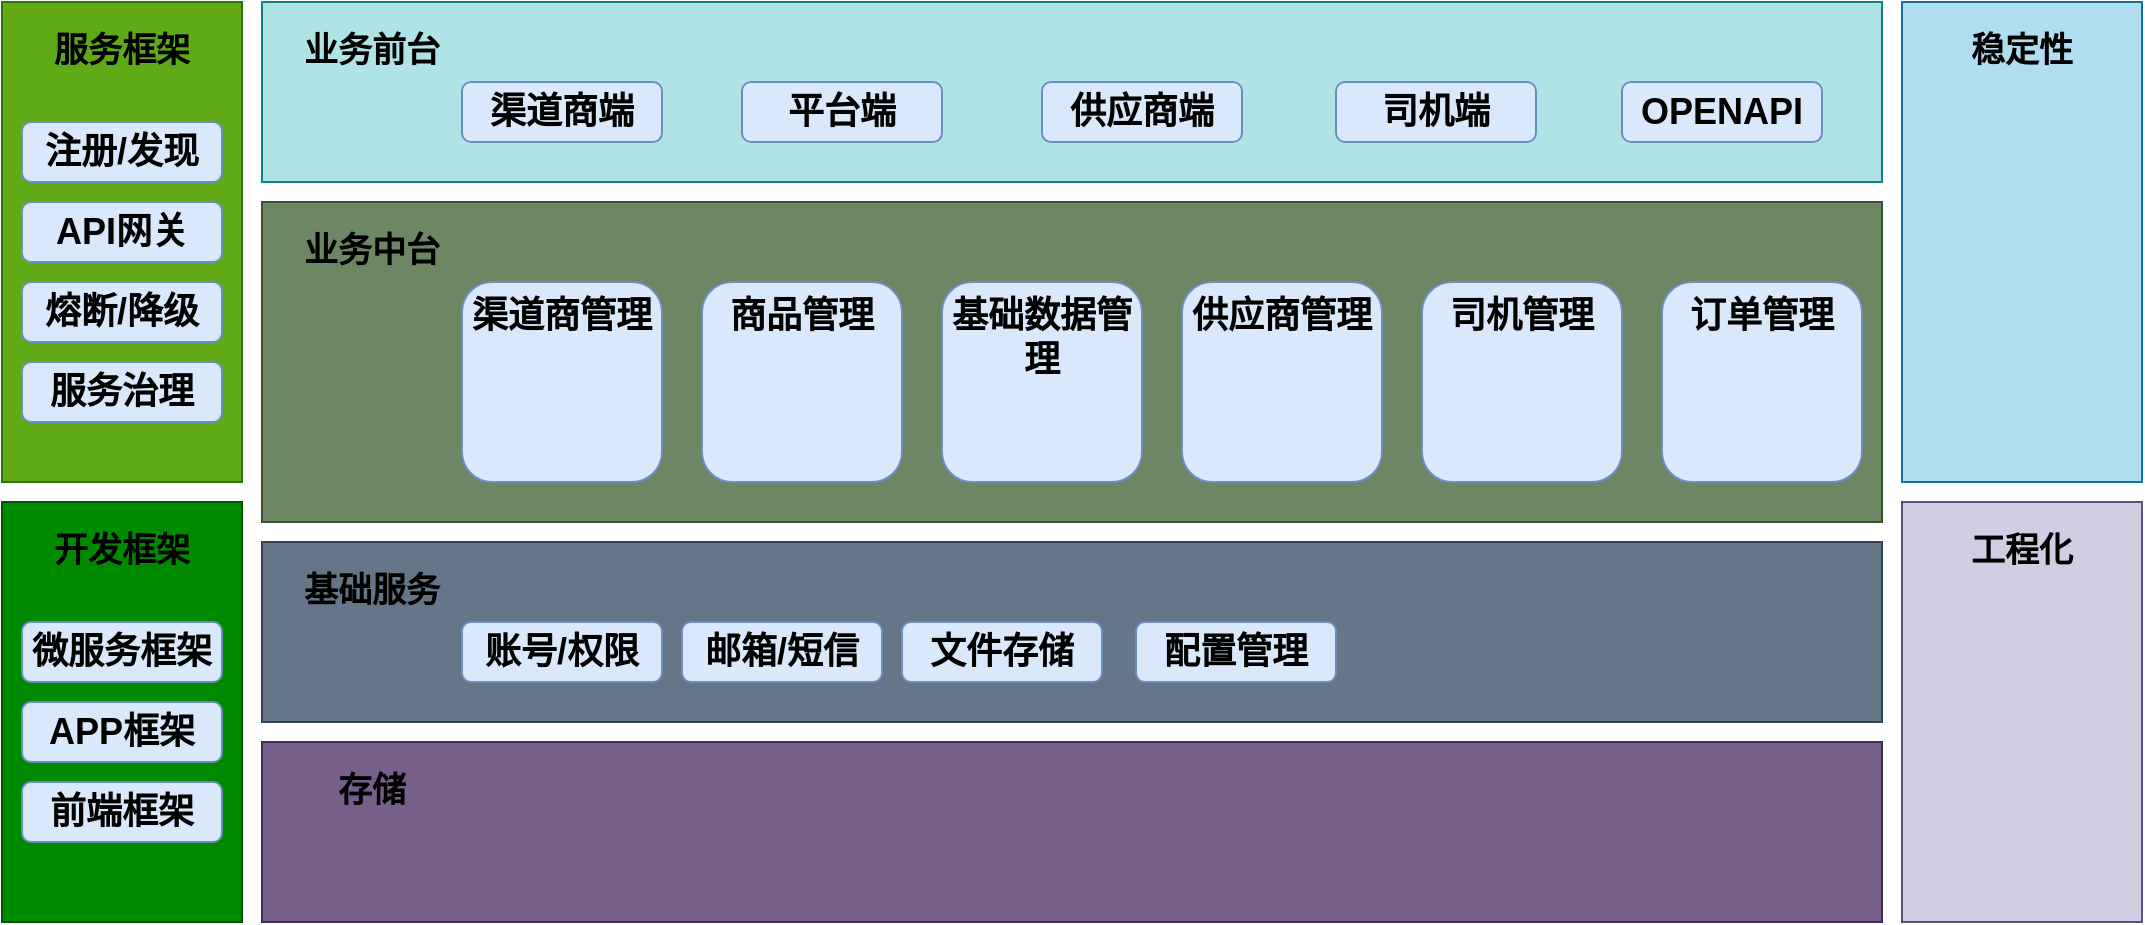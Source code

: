 <mxfile version="24.6.4" type="github">
  <diagram name="第 1 页" id="u8sgoynMcfFSkRO0Wisd">
    <mxGraphModel dx="2074" dy="1106" grid="1" gridSize="10" guides="1" tooltips="1" connect="1" arrows="1" fold="1" page="1" pageScale="1" pageWidth="827" pageHeight="1169" math="0" shadow="0">
      <root>
        <mxCell id="0" />
        <mxCell id="1" parent="0" />
        <mxCell id="YMItEIEzRCYyA9LUKuwV-1" value="" style="rounded=0;whiteSpace=wrap;html=1;fillColor=#60a917;strokeColor=#2D7600;fontColor=#ffffff;" vertex="1" parent="1">
          <mxGeometry x="60" y="190" width="120" height="240" as="geometry" />
        </mxCell>
        <mxCell id="YMItEIEzRCYyA9LUKuwV-2" value="" style="rounded=0;whiteSpace=wrap;html=1;fillColor=#b0e3e6;strokeColor=#0e8088;" vertex="1" parent="1">
          <mxGeometry x="190" y="190" width="810" height="90" as="geometry" />
        </mxCell>
        <mxCell id="YMItEIEzRCYyA9LUKuwV-3" value="" style="rounded=0;whiteSpace=wrap;html=1;fillColor=#6d8764;fontColor=#ffffff;strokeColor=#3A5431;" vertex="1" parent="1">
          <mxGeometry x="190" y="290" width="810" height="160" as="geometry" />
        </mxCell>
        <mxCell id="YMItEIEzRCYyA9LUKuwV-6" value="" style="rounded=0;whiteSpace=wrap;html=1;fillColor=#647687;fontColor=#ffffff;strokeColor=#314354;" vertex="1" parent="1">
          <mxGeometry x="190" y="460" width="810" height="90" as="geometry" />
        </mxCell>
        <mxCell id="YMItEIEzRCYyA9LUKuwV-7" value="" style="rounded=0;whiteSpace=wrap;html=1;fillColor=#76608a;fontColor=#ffffff;strokeColor=#432D57;" vertex="1" parent="1">
          <mxGeometry x="190" y="560" width="810" height="90" as="geometry" />
        </mxCell>
        <mxCell id="YMItEIEzRCYyA9LUKuwV-9" value="" style="rounded=0;whiteSpace=wrap;html=1;fillColor=#008a00;fontColor=#ffffff;strokeColor=#005700;" vertex="1" parent="1">
          <mxGeometry x="60" y="440" width="120" height="210" as="geometry" />
        </mxCell>
        <mxCell id="YMItEIEzRCYyA9LUKuwV-10" value="" style="rounded=0;whiteSpace=wrap;html=1;fillColor=#b1ddf0;strokeColor=#10739e;" vertex="1" parent="1">
          <mxGeometry x="1010" y="190" width="120" height="240" as="geometry" />
        </mxCell>
        <mxCell id="YMItEIEzRCYyA9LUKuwV-11" value="" style="rounded=0;whiteSpace=wrap;html=1;fillColor=#d0cee2;strokeColor=#56517e;" vertex="1" parent="1">
          <mxGeometry x="1010" y="440" width="120" height="210" as="geometry" />
        </mxCell>
        <mxCell id="YMItEIEzRCYyA9LUKuwV-12" value="服务框架" style="text;html=1;align=center;verticalAlign=middle;whiteSpace=wrap;rounded=0;fontFamily=Helvetica;fontSize=17;fontStyle=1" vertex="1" parent="1">
          <mxGeometry x="85" y="200" width="70" height="30" as="geometry" />
        </mxCell>
        <mxCell id="YMItEIEzRCYyA9LUKuwV-13" value="开发框架" style="text;html=1;align=center;verticalAlign=middle;whiteSpace=wrap;rounded=0;fontFamily=Helvetica;fontSize=17;fontStyle=1" vertex="1" parent="1">
          <mxGeometry x="85" y="450" width="70" height="30" as="geometry" />
        </mxCell>
        <mxCell id="YMItEIEzRCYyA9LUKuwV-14" value="稳定性" style="text;html=1;align=center;verticalAlign=middle;whiteSpace=wrap;rounded=0;fontFamily=Helvetica;fontSize=17;fontStyle=1" vertex="1" parent="1">
          <mxGeometry x="1035" y="200" width="70" height="30" as="geometry" />
        </mxCell>
        <mxCell id="YMItEIEzRCYyA9LUKuwV-15" value="工程化" style="text;html=1;align=center;verticalAlign=middle;whiteSpace=wrap;rounded=0;fontFamily=Helvetica;fontSize=17;fontStyle=1" vertex="1" parent="1">
          <mxGeometry x="1035" y="450" width="70" height="30" as="geometry" />
        </mxCell>
        <mxCell id="YMItEIEzRCYyA9LUKuwV-16" value="业务前台" style="text;html=1;align=center;verticalAlign=middle;whiteSpace=wrap;rounded=0;fontFamily=Helvetica;fontSize=17;fontStyle=1" vertex="1" parent="1">
          <mxGeometry x="210" y="200" width="70" height="30" as="geometry" />
        </mxCell>
        <mxCell id="YMItEIEzRCYyA9LUKuwV-17" value="业务中台" style="text;html=1;align=center;verticalAlign=middle;whiteSpace=wrap;rounded=0;fontFamily=Helvetica;fontSize=17;fontStyle=1" vertex="1" parent="1">
          <mxGeometry x="210" y="300" width="70" height="30" as="geometry" />
        </mxCell>
        <mxCell id="YMItEIEzRCYyA9LUKuwV-18" value="基础服务" style="text;html=1;align=center;verticalAlign=middle;whiteSpace=wrap;rounded=0;fontFamily=Helvetica;fontSize=17;fontStyle=1" vertex="1" parent="1">
          <mxGeometry x="210" y="470" width="70" height="30" as="geometry" />
        </mxCell>
        <mxCell id="YMItEIEzRCYyA9LUKuwV-19" value="存储" style="text;html=1;align=center;verticalAlign=middle;whiteSpace=wrap;rounded=0;fontFamily=Helvetica;fontSize=17;fontStyle=1" vertex="1" parent="1">
          <mxGeometry x="210" y="570" width="70" height="30" as="geometry" />
        </mxCell>
        <mxCell id="YMItEIEzRCYyA9LUKuwV-20" value="&lt;b&gt;&lt;font style=&quot;font-size: 18px;&quot;&gt;注册/发现&lt;/font&gt;&lt;/b&gt;" style="rounded=1;whiteSpace=wrap;html=1;fillColor=#dae8fc;strokeColor=#6c8ebf;" vertex="1" parent="1">
          <mxGeometry x="70" y="250" width="100" height="30" as="geometry" />
        </mxCell>
        <mxCell id="YMItEIEzRCYyA9LUKuwV-21" value="&lt;b&gt;&lt;font style=&quot;font-size: 18px;&quot;&gt;API网关&lt;/font&gt;&lt;/b&gt;" style="rounded=1;whiteSpace=wrap;html=1;fillColor=#dae8fc;strokeColor=#6c8ebf;" vertex="1" parent="1">
          <mxGeometry x="70" y="290" width="100" height="30" as="geometry" />
        </mxCell>
        <mxCell id="YMItEIEzRCYyA9LUKuwV-22" value="&lt;b&gt;&lt;font style=&quot;font-size: 18px;&quot;&gt;熔断/降级&lt;/font&gt;&lt;/b&gt;" style="rounded=1;whiteSpace=wrap;html=1;fillColor=#dae8fc;strokeColor=#6c8ebf;" vertex="1" parent="1">
          <mxGeometry x="70" y="330" width="100" height="30" as="geometry" />
        </mxCell>
        <mxCell id="YMItEIEzRCYyA9LUKuwV-23" value="&lt;b&gt;&lt;font style=&quot;font-size: 18px;&quot;&gt;服务治理&lt;/font&gt;&lt;/b&gt;" style="rounded=1;whiteSpace=wrap;html=1;fillColor=#dae8fc;strokeColor=#6c8ebf;" vertex="1" parent="1">
          <mxGeometry x="70" y="370" width="100" height="30" as="geometry" />
        </mxCell>
        <mxCell id="YMItEIEzRCYyA9LUKuwV-25" value="&lt;b&gt;&lt;font style=&quot;font-size: 18px;&quot;&gt;微服务框架&lt;/font&gt;&lt;/b&gt;" style="rounded=1;whiteSpace=wrap;html=1;fillColor=#dae8fc;strokeColor=#6c8ebf;" vertex="1" parent="1">
          <mxGeometry x="70" y="500" width="100" height="30" as="geometry" />
        </mxCell>
        <mxCell id="YMItEIEzRCYyA9LUKuwV-26" value="&lt;b&gt;&lt;font style=&quot;font-size: 18px;&quot;&gt;APP框架&lt;/font&gt;&lt;/b&gt;" style="rounded=1;whiteSpace=wrap;html=1;fillColor=#dae8fc;strokeColor=#6c8ebf;" vertex="1" parent="1">
          <mxGeometry x="70" y="540" width="100" height="30" as="geometry" />
        </mxCell>
        <mxCell id="YMItEIEzRCYyA9LUKuwV-27" value="&lt;b&gt;&lt;font style=&quot;font-size: 18px;&quot;&gt;前端框架&lt;/font&gt;&lt;/b&gt;" style="rounded=1;whiteSpace=wrap;html=1;fillColor=#dae8fc;strokeColor=#6c8ebf;" vertex="1" parent="1">
          <mxGeometry x="70" y="580" width="100" height="30" as="geometry" />
        </mxCell>
        <mxCell id="YMItEIEzRCYyA9LUKuwV-28" value="&lt;b&gt;&lt;font style=&quot;font-size: 18px;&quot;&gt;渠道商端&lt;/font&gt;&lt;/b&gt;" style="rounded=1;whiteSpace=wrap;html=1;fillColor=#dae8fc;strokeColor=#6c8ebf;" vertex="1" parent="1">
          <mxGeometry x="290" y="230" width="100" height="30" as="geometry" />
        </mxCell>
        <mxCell id="YMItEIEzRCYyA9LUKuwV-29" value="&lt;b&gt;&lt;font style=&quot;font-size: 18px;&quot;&gt;平台端&lt;/font&gt;&lt;/b&gt;" style="rounded=1;whiteSpace=wrap;html=1;fillColor=#dae8fc;strokeColor=#6c8ebf;" vertex="1" parent="1">
          <mxGeometry x="430" y="230" width="100" height="30" as="geometry" />
        </mxCell>
        <mxCell id="YMItEIEzRCYyA9LUKuwV-30" value="&lt;b&gt;&lt;font style=&quot;font-size: 18px;&quot;&gt;供应商端&lt;/font&gt;&lt;/b&gt;" style="rounded=1;whiteSpace=wrap;html=1;fillColor=#dae8fc;strokeColor=#6c8ebf;" vertex="1" parent="1">
          <mxGeometry x="580" y="230" width="100" height="30" as="geometry" />
        </mxCell>
        <mxCell id="YMItEIEzRCYyA9LUKuwV-31" value="&lt;b&gt;&lt;font style=&quot;font-size: 18px;&quot;&gt;司机端&lt;/font&gt;&lt;/b&gt;" style="rounded=1;whiteSpace=wrap;html=1;fillColor=#dae8fc;strokeColor=#6c8ebf;" vertex="1" parent="1">
          <mxGeometry x="727" y="230" width="100" height="30" as="geometry" />
        </mxCell>
        <mxCell id="YMItEIEzRCYyA9LUKuwV-32" value="&lt;b&gt;&lt;font style=&quot;font-size: 18px;&quot;&gt;OPENAPI&lt;/font&gt;&lt;/b&gt;" style="rounded=1;whiteSpace=wrap;html=1;fillColor=#dae8fc;strokeColor=#6c8ebf;" vertex="1" parent="1">
          <mxGeometry x="870" y="230" width="100" height="30" as="geometry" />
        </mxCell>
        <mxCell id="YMItEIEzRCYyA9LUKuwV-33" value="&lt;span style=&quot;font-size: 18px;&quot;&gt;&lt;b&gt;渠道商管理&lt;/b&gt;&lt;/span&gt;" style="rounded=1;whiteSpace=wrap;html=1;fillColor=#dae8fc;strokeColor=#6c8ebf;align=center;horizontal=1;verticalAlign=top;" vertex="1" parent="1">
          <mxGeometry x="290" y="330" width="100" height="100" as="geometry" />
        </mxCell>
        <mxCell id="YMItEIEzRCYyA9LUKuwV-34" value="&lt;span style=&quot;font-size: 18px;&quot;&gt;&lt;b&gt;商品管理&lt;/b&gt;&lt;/span&gt;" style="rounded=1;whiteSpace=wrap;html=1;fillColor=#dae8fc;strokeColor=#6c8ebf;align=center;horizontal=1;verticalAlign=top;" vertex="1" parent="1">
          <mxGeometry x="410" y="330" width="100" height="100" as="geometry" />
        </mxCell>
        <mxCell id="YMItEIEzRCYyA9LUKuwV-35" value="&lt;span style=&quot;font-size: 18px;&quot;&gt;&lt;b&gt;基础数据管理&lt;/b&gt;&lt;/span&gt;" style="rounded=1;whiteSpace=wrap;html=1;fillColor=#dae8fc;strokeColor=#6c8ebf;align=center;horizontal=1;verticalAlign=top;" vertex="1" parent="1">
          <mxGeometry x="530" y="330" width="100" height="100" as="geometry" />
        </mxCell>
        <mxCell id="YMItEIEzRCYyA9LUKuwV-36" value="&lt;span style=&quot;font-size: 18px;&quot;&gt;&lt;b&gt;供应商管理&lt;/b&gt;&lt;/span&gt;" style="rounded=1;whiteSpace=wrap;html=1;fillColor=#dae8fc;strokeColor=#6c8ebf;align=center;horizontal=1;verticalAlign=top;" vertex="1" parent="1">
          <mxGeometry x="650" y="330" width="100" height="100" as="geometry" />
        </mxCell>
        <mxCell id="YMItEIEzRCYyA9LUKuwV-37" value="&lt;span style=&quot;font-size: 18px;&quot;&gt;&lt;b&gt;司机管理&lt;/b&gt;&lt;/span&gt;" style="rounded=1;whiteSpace=wrap;html=1;fillColor=#dae8fc;strokeColor=#6c8ebf;align=center;horizontal=1;verticalAlign=top;" vertex="1" parent="1">
          <mxGeometry x="770" y="330" width="100" height="100" as="geometry" />
        </mxCell>
        <mxCell id="YMItEIEzRCYyA9LUKuwV-38" value="&lt;span style=&quot;font-size: 18px;&quot;&gt;&lt;b&gt;订单管理&lt;/b&gt;&lt;/span&gt;" style="rounded=1;whiteSpace=wrap;html=1;fillColor=#dae8fc;strokeColor=#6c8ebf;align=center;horizontal=1;verticalAlign=top;" vertex="1" parent="1">
          <mxGeometry x="890" y="330" width="100" height="100" as="geometry" />
        </mxCell>
        <mxCell id="YMItEIEzRCYyA9LUKuwV-39" value="&lt;b&gt;&lt;font style=&quot;font-size: 18px;&quot;&gt;账号/权限&lt;/font&gt;&lt;/b&gt;" style="rounded=1;whiteSpace=wrap;html=1;fillColor=#dae8fc;strokeColor=#6c8ebf;" vertex="1" parent="1">
          <mxGeometry x="290" y="500" width="100" height="30" as="geometry" />
        </mxCell>
        <mxCell id="YMItEIEzRCYyA9LUKuwV-40" value="&lt;b&gt;&lt;font style=&quot;font-size: 18px;&quot;&gt;邮箱/短信&lt;/font&gt;&lt;/b&gt;" style="rounded=1;whiteSpace=wrap;html=1;fillColor=#dae8fc;strokeColor=#6c8ebf;" vertex="1" parent="1">
          <mxGeometry x="400" y="500" width="100" height="30" as="geometry" />
        </mxCell>
        <mxCell id="YMItEIEzRCYyA9LUKuwV-41" value="&lt;b&gt;&lt;font style=&quot;font-size: 18px;&quot;&gt;文件存储&lt;/font&gt;&lt;/b&gt;" style="rounded=1;whiteSpace=wrap;html=1;fillColor=#dae8fc;strokeColor=#6c8ebf;" vertex="1" parent="1">
          <mxGeometry x="510" y="500" width="100" height="30" as="geometry" />
        </mxCell>
        <mxCell id="YMItEIEzRCYyA9LUKuwV-42" value="&lt;b&gt;&lt;font style=&quot;font-size: 18px;&quot;&gt;配置管理&lt;/font&gt;&lt;/b&gt;" style="rounded=1;whiteSpace=wrap;html=1;fillColor=#dae8fc;strokeColor=#6c8ebf;" vertex="1" parent="1">
          <mxGeometry x="627" y="500" width="100" height="30" as="geometry" />
        </mxCell>
      </root>
    </mxGraphModel>
  </diagram>
</mxfile>
